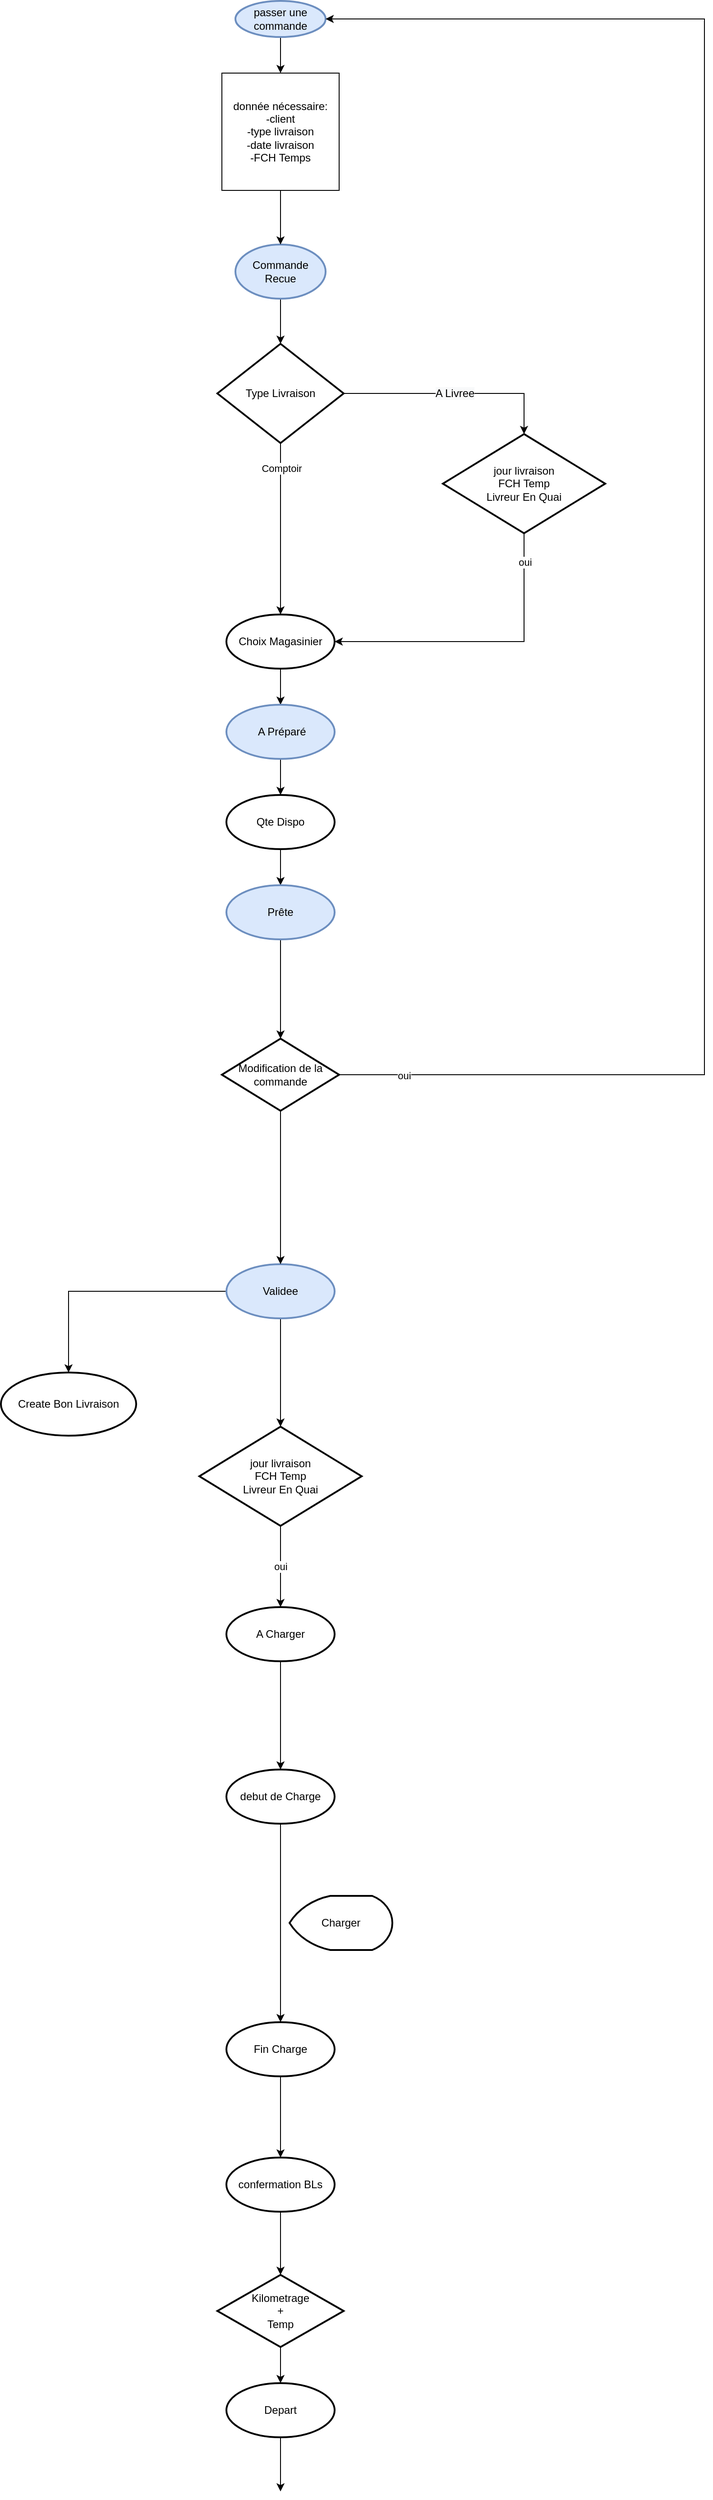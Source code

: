<mxfile version="16.4.11" type="github">
  <diagram id="C5RBs43oDa-KdzZeNtuy" name="Page-1">
    <mxGraphModel dx="1138" dy="731" grid="1" gridSize="10" guides="1" tooltips="1" connect="1" arrows="1" fold="1" page="1" pageScale="1" pageWidth="827" pageHeight="1169" math="0" shadow="0">
      <root>
        <mxCell id="WIyWlLk6GJQsqaUBKTNV-0" />
        <mxCell id="WIyWlLk6GJQsqaUBKTNV-1" parent="WIyWlLk6GJQsqaUBKTNV-0" />
        <mxCell id="6I1QFMfVsTtFcKt_bIl5-109" style="edgeStyle=orthogonalEdgeStyle;rounded=0;orthogonalLoop=1;jettySize=auto;html=1;entryX=0.5;entryY=0;entryDx=0;entryDy=0;" edge="1" parent="WIyWlLk6GJQsqaUBKTNV-1" source="6I1QFMfVsTtFcKt_bIl5-0" target="6I1QFMfVsTtFcKt_bIl5-108">
          <mxGeometry relative="1" as="geometry" />
        </mxCell>
        <mxCell id="6I1QFMfVsTtFcKt_bIl5-0" value="passer une commande" style="strokeWidth=2;html=1;shape=mxgraph.flowchart.start_1;whiteSpace=wrap;fillColor=#dae8fc;strokeColor=#6c8ebf;" vertex="1" parent="WIyWlLk6GJQsqaUBKTNV-1">
          <mxGeometry x="340" y="200" width="100" height="40" as="geometry" />
        </mxCell>
        <mxCell id="6I1QFMfVsTtFcKt_bIl5-13" value="" style="edgeStyle=orthogonalEdgeStyle;rounded=0;orthogonalLoop=1;jettySize=auto;html=1;" edge="1" parent="WIyWlLk6GJQsqaUBKTNV-1" source="6I1QFMfVsTtFcKt_bIl5-1" target="6I1QFMfVsTtFcKt_bIl5-12">
          <mxGeometry relative="1" as="geometry" />
        </mxCell>
        <mxCell id="6I1QFMfVsTtFcKt_bIl5-1" value="Commande Recue" style="strokeWidth=2;html=1;shape=mxgraph.flowchart.start_1;whiteSpace=wrap;fillColor=#dae8fc;strokeColor=#6c8ebf;" vertex="1" parent="WIyWlLk6GJQsqaUBKTNV-1">
          <mxGeometry x="340" y="470" width="100" height="60" as="geometry" />
        </mxCell>
        <mxCell id="6I1QFMfVsTtFcKt_bIl5-19" style="edgeStyle=orthogonalEdgeStyle;rounded=0;orthogonalLoop=1;jettySize=auto;html=1;entryX=1;entryY=0.5;entryDx=0;entryDy=0;" edge="1" parent="WIyWlLk6GJQsqaUBKTNV-1" source="6I1QFMfVsTtFcKt_bIl5-10" target="6I1QFMfVsTtFcKt_bIl5-16">
          <mxGeometry relative="1" as="geometry">
            <Array as="points">
              <mxPoint x="660" y="910" />
            </Array>
          </mxGeometry>
        </mxCell>
        <mxCell id="6I1QFMfVsTtFcKt_bIl5-20" value="oui" style="edgeLabel;html=1;align=center;verticalAlign=middle;resizable=0;points=[];" vertex="1" connectable="0" parent="6I1QFMfVsTtFcKt_bIl5-19">
          <mxGeometry x="-0.806" y="1" relative="1" as="geometry">
            <mxPoint as="offset" />
          </mxGeometry>
        </mxCell>
        <mxCell id="6I1QFMfVsTtFcKt_bIl5-10" value="jour livraison&lt;br&gt;FCH Temp&lt;br&gt;Livreur En Quai" style="rhombus;whiteSpace=wrap;html=1;strokeWidth=2;" vertex="1" parent="WIyWlLk6GJQsqaUBKTNV-1">
          <mxGeometry x="570" y="680" width="180" height="110" as="geometry" />
        </mxCell>
        <mxCell id="6I1QFMfVsTtFcKt_bIl5-14" value="&#xa;&#xa;&lt;span style=&quot;color: rgb(0, 0, 0); font-family: helvetica; font-size: 12px; font-style: normal; font-weight: 400; letter-spacing: normal; text-align: center; text-indent: 0px; text-transform: none; word-spacing: 0px; background-color: rgb(248, 249, 250); display: inline; float: none;&quot;&gt;A Livree&lt;/span&gt;&#xa;&#xa;" style="edgeStyle=orthogonalEdgeStyle;rounded=0;orthogonalLoop=1;jettySize=auto;html=1;entryX=0.5;entryY=0;entryDx=0;entryDy=0;" edge="1" parent="WIyWlLk6GJQsqaUBKTNV-1" source="6I1QFMfVsTtFcKt_bIl5-12" target="6I1QFMfVsTtFcKt_bIl5-10">
          <mxGeometry relative="1" as="geometry" />
        </mxCell>
        <mxCell id="6I1QFMfVsTtFcKt_bIl5-17" value="" style="edgeStyle=orthogonalEdgeStyle;rounded=0;orthogonalLoop=1;jettySize=auto;html=1;" edge="1" parent="WIyWlLk6GJQsqaUBKTNV-1" source="6I1QFMfVsTtFcKt_bIl5-12" target="6I1QFMfVsTtFcKt_bIl5-16">
          <mxGeometry relative="1" as="geometry" />
        </mxCell>
        <mxCell id="6I1QFMfVsTtFcKt_bIl5-18" value="Comptoir" style="edgeLabel;html=1;align=center;verticalAlign=middle;resizable=0;points=[];" vertex="1" connectable="0" parent="6I1QFMfVsTtFcKt_bIl5-17">
          <mxGeometry x="-0.705" y="1" relative="1" as="geometry">
            <mxPoint as="offset" />
          </mxGeometry>
        </mxCell>
        <mxCell id="6I1QFMfVsTtFcKt_bIl5-12" value="Type Livraison" style="rhombus;whiteSpace=wrap;html=1;strokeWidth=2;" vertex="1" parent="WIyWlLk6GJQsqaUBKTNV-1">
          <mxGeometry x="320" y="580" width="140" height="110" as="geometry" />
        </mxCell>
        <mxCell id="6I1QFMfVsTtFcKt_bIl5-102" value="" style="edgeStyle=orthogonalEdgeStyle;rounded=0;orthogonalLoop=1;jettySize=auto;html=1;" edge="1" parent="WIyWlLk6GJQsqaUBKTNV-1" source="6I1QFMfVsTtFcKt_bIl5-16" target="6I1QFMfVsTtFcKt_bIl5-101">
          <mxGeometry relative="1" as="geometry" />
        </mxCell>
        <mxCell id="6I1QFMfVsTtFcKt_bIl5-16" value="Choix Magasinier" style="ellipse;whiteSpace=wrap;html=1;strokeWidth=2;" vertex="1" parent="WIyWlLk6GJQsqaUBKTNV-1">
          <mxGeometry x="330" y="880" width="120" height="60" as="geometry" />
        </mxCell>
        <mxCell id="6I1QFMfVsTtFcKt_bIl5-26" value="" style="edgeStyle=orthogonalEdgeStyle;rounded=0;orthogonalLoop=1;jettySize=auto;html=1;" edge="1" parent="WIyWlLk6GJQsqaUBKTNV-1" source="6I1QFMfVsTtFcKt_bIl5-21" target="6I1QFMfVsTtFcKt_bIl5-25">
          <mxGeometry relative="1" as="geometry" />
        </mxCell>
        <mxCell id="6I1QFMfVsTtFcKt_bIl5-21" value="Qte Dispo" style="ellipse;whiteSpace=wrap;html=1;strokeWidth=2;" vertex="1" parent="WIyWlLk6GJQsqaUBKTNV-1">
          <mxGeometry x="330" y="1080" width="120" height="60" as="geometry" />
        </mxCell>
        <mxCell id="6I1QFMfVsTtFcKt_bIl5-43" value="" style="edgeStyle=orthogonalEdgeStyle;rounded=0;orthogonalLoop=1;jettySize=auto;html=1;" edge="1" parent="WIyWlLk6GJQsqaUBKTNV-1" source="6I1QFMfVsTtFcKt_bIl5-25" target="6I1QFMfVsTtFcKt_bIl5-42">
          <mxGeometry relative="1" as="geometry">
            <Array as="points">
              <mxPoint x="390" y="1340" />
            </Array>
          </mxGeometry>
        </mxCell>
        <mxCell id="6I1QFMfVsTtFcKt_bIl5-25" value="Prête" style="ellipse;whiteSpace=wrap;html=1;strokeWidth=2;fillColor=#dae8fc;strokeColor=#6c8ebf;" vertex="1" parent="WIyWlLk6GJQsqaUBKTNV-1">
          <mxGeometry x="330" y="1180" width="120" height="60" as="geometry" />
        </mxCell>
        <mxCell id="6I1QFMfVsTtFcKt_bIl5-37" value="" style="edgeStyle=orthogonalEdgeStyle;rounded=0;orthogonalLoop=1;jettySize=auto;html=1;exitX=0.5;exitY=1;exitDx=0;exitDy=0;entryX=0.5;entryY=0;entryDx=0;entryDy=0;" edge="1" parent="WIyWlLk6GJQsqaUBKTNV-1" source="6I1QFMfVsTtFcKt_bIl5-28" target="6I1QFMfVsTtFcKt_bIl5-32">
          <mxGeometry relative="1" as="geometry">
            <mxPoint x="1060" y="1340" as="sourcePoint" />
            <Array as="points">
              <mxPoint x="390" y="1760" />
              <mxPoint x="390" y="1760" />
            </Array>
          </mxGeometry>
        </mxCell>
        <mxCell id="6I1QFMfVsTtFcKt_bIl5-104" style="edgeStyle=orthogonalEdgeStyle;rounded=0;orthogonalLoop=1;jettySize=auto;html=1;entryX=0.5;entryY=0;entryDx=0;entryDy=0;" edge="1" parent="WIyWlLk6GJQsqaUBKTNV-1" source="6I1QFMfVsTtFcKt_bIl5-28" target="6I1QFMfVsTtFcKt_bIl5-38">
          <mxGeometry relative="1" as="geometry" />
        </mxCell>
        <mxCell id="6I1QFMfVsTtFcKt_bIl5-28" value="Validee" style="ellipse;whiteSpace=wrap;html=1;strokeWidth=2;fillColor=#dae8fc;strokeColor=#6c8ebf;" vertex="1" parent="WIyWlLk6GJQsqaUBKTNV-1">
          <mxGeometry x="330" y="1600" width="120" height="60" as="geometry" />
        </mxCell>
        <mxCell id="6I1QFMfVsTtFcKt_bIl5-36" value="oui" style="edgeStyle=orthogonalEdgeStyle;rounded=0;orthogonalLoop=1;jettySize=auto;html=1;" edge="1" parent="WIyWlLk6GJQsqaUBKTNV-1" source="6I1QFMfVsTtFcKt_bIl5-32" target="6I1QFMfVsTtFcKt_bIl5-35">
          <mxGeometry relative="1" as="geometry" />
        </mxCell>
        <mxCell id="6I1QFMfVsTtFcKt_bIl5-32" value="jour livraison&lt;br&gt;FCH Temp&lt;br&gt;Livreur En Quai" style="rhombus;whiteSpace=wrap;html=1;strokeWidth=2;" vertex="1" parent="WIyWlLk6GJQsqaUBKTNV-1">
          <mxGeometry x="300" y="1780" width="180" height="110" as="geometry" />
        </mxCell>
        <mxCell id="6I1QFMfVsTtFcKt_bIl5-48" value="" style="edgeStyle=orthogonalEdgeStyle;rounded=0;orthogonalLoop=1;jettySize=auto;html=1;" edge="1" parent="WIyWlLk6GJQsqaUBKTNV-1" source="6I1QFMfVsTtFcKt_bIl5-35" target="6I1QFMfVsTtFcKt_bIl5-47">
          <mxGeometry relative="1" as="geometry" />
        </mxCell>
        <mxCell id="6I1QFMfVsTtFcKt_bIl5-35" value="A Charger" style="ellipse;whiteSpace=wrap;html=1;strokeWidth=2;" vertex="1" parent="WIyWlLk6GJQsqaUBKTNV-1">
          <mxGeometry x="330" y="1980" width="120" height="60" as="geometry" />
        </mxCell>
        <mxCell id="6I1QFMfVsTtFcKt_bIl5-38" value="Create Bon Livraison" style="ellipse;whiteSpace=wrap;html=1;strokeWidth=2;" vertex="1" parent="WIyWlLk6GJQsqaUBKTNV-1">
          <mxGeometry x="80" y="1720" width="150" height="70" as="geometry" />
        </mxCell>
        <mxCell id="6I1QFMfVsTtFcKt_bIl5-44" style="edgeStyle=orthogonalEdgeStyle;rounded=0;orthogonalLoop=1;jettySize=auto;html=1;" edge="1" parent="WIyWlLk6GJQsqaUBKTNV-1" source="6I1QFMfVsTtFcKt_bIl5-42" target="6I1QFMfVsTtFcKt_bIl5-28">
          <mxGeometry relative="1" as="geometry" />
        </mxCell>
        <mxCell id="6I1QFMfVsTtFcKt_bIl5-45" style="edgeStyle=orthogonalEdgeStyle;rounded=0;orthogonalLoop=1;jettySize=auto;html=1;entryX=1;entryY=0.5;entryDx=0;entryDy=0;entryPerimeter=0;" edge="1" parent="WIyWlLk6GJQsqaUBKTNV-1" source="6I1QFMfVsTtFcKt_bIl5-42" target="6I1QFMfVsTtFcKt_bIl5-0">
          <mxGeometry relative="1" as="geometry">
            <Array as="points">
              <mxPoint x="860" y="1390" />
              <mxPoint x="860" y="220" />
            </Array>
          </mxGeometry>
        </mxCell>
        <mxCell id="6I1QFMfVsTtFcKt_bIl5-46" value="oui" style="edgeLabel;html=1;align=center;verticalAlign=middle;resizable=0;points=[];" vertex="1" connectable="0" parent="6I1QFMfVsTtFcKt_bIl5-45">
          <mxGeometry x="-0.928" y="-1" relative="1" as="geometry">
            <mxPoint as="offset" />
          </mxGeometry>
        </mxCell>
        <mxCell id="6I1QFMfVsTtFcKt_bIl5-42" value="Modification de la commande" style="rhombus;whiteSpace=wrap;html=1;strokeWidth=2;" vertex="1" parent="WIyWlLk6GJQsqaUBKTNV-1">
          <mxGeometry x="325" y="1350" width="130" height="80" as="geometry" />
        </mxCell>
        <mxCell id="6I1QFMfVsTtFcKt_bIl5-52" value="" style="edgeStyle=orthogonalEdgeStyle;rounded=0;orthogonalLoop=1;jettySize=auto;html=1;" edge="1" parent="WIyWlLk6GJQsqaUBKTNV-1" source="6I1QFMfVsTtFcKt_bIl5-47" target="6I1QFMfVsTtFcKt_bIl5-51">
          <mxGeometry relative="1" as="geometry">
            <Array as="points">
              <mxPoint x="390" y="2280" />
              <mxPoint x="390" y="2280" />
            </Array>
          </mxGeometry>
        </mxCell>
        <mxCell id="6I1QFMfVsTtFcKt_bIl5-47" value="debut de Charge" style="ellipse;whiteSpace=wrap;html=1;strokeWidth=2;" vertex="1" parent="WIyWlLk6GJQsqaUBKTNV-1">
          <mxGeometry x="330" y="2160" width="120" height="60" as="geometry" />
        </mxCell>
        <mxCell id="6I1QFMfVsTtFcKt_bIl5-54" value="" style="edgeStyle=orthogonalEdgeStyle;rounded=0;orthogonalLoop=1;jettySize=auto;html=1;" edge="1" parent="WIyWlLk6GJQsqaUBKTNV-1" source="6I1QFMfVsTtFcKt_bIl5-51" target="6I1QFMfVsTtFcKt_bIl5-53">
          <mxGeometry relative="1" as="geometry" />
        </mxCell>
        <mxCell id="6I1QFMfVsTtFcKt_bIl5-51" value="Fin Charge" style="ellipse;whiteSpace=wrap;html=1;strokeWidth=2;" vertex="1" parent="WIyWlLk6GJQsqaUBKTNV-1">
          <mxGeometry x="330" y="2440" width="120" height="60" as="geometry" />
        </mxCell>
        <mxCell id="6I1QFMfVsTtFcKt_bIl5-105" style="edgeStyle=orthogonalEdgeStyle;rounded=0;orthogonalLoop=1;jettySize=auto;html=1;entryX=0.5;entryY=0;entryDx=0;entryDy=0;" edge="1" parent="WIyWlLk6GJQsqaUBKTNV-1" source="6I1QFMfVsTtFcKt_bIl5-53" target="6I1QFMfVsTtFcKt_bIl5-60">
          <mxGeometry relative="1" as="geometry" />
        </mxCell>
        <mxCell id="6I1QFMfVsTtFcKt_bIl5-53" value="confermation BLs" style="ellipse;whiteSpace=wrap;html=1;strokeWidth=2;" vertex="1" parent="WIyWlLk6GJQsqaUBKTNV-1">
          <mxGeometry x="330" y="2590" width="120" height="60" as="geometry" />
        </mxCell>
        <mxCell id="6I1QFMfVsTtFcKt_bIl5-71" value="" style="edgeStyle=orthogonalEdgeStyle;rounded=0;orthogonalLoop=1;jettySize=auto;html=1;" edge="1" parent="WIyWlLk6GJQsqaUBKTNV-1" source="6I1QFMfVsTtFcKt_bIl5-55">
          <mxGeometry relative="1" as="geometry">
            <mxPoint x="390" y="2960" as="targetPoint" />
          </mxGeometry>
        </mxCell>
        <mxCell id="6I1QFMfVsTtFcKt_bIl5-55" value="Depart" style="ellipse;whiteSpace=wrap;html=1;strokeWidth=2;" vertex="1" parent="WIyWlLk6GJQsqaUBKTNV-1">
          <mxGeometry x="330" y="2840" width="120" height="60" as="geometry" />
        </mxCell>
        <mxCell id="6I1QFMfVsTtFcKt_bIl5-62" style="edgeStyle=orthogonalEdgeStyle;rounded=0;orthogonalLoop=1;jettySize=auto;html=1;" edge="1" parent="WIyWlLk6GJQsqaUBKTNV-1" source="6I1QFMfVsTtFcKt_bIl5-60" target="6I1QFMfVsTtFcKt_bIl5-55">
          <mxGeometry relative="1" as="geometry" />
        </mxCell>
        <mxCell id="6I1QFMfVsTtFcKt_bIl5-60" value="Kilometrage&lt;br&gt;+&lt;br&gt;Temp" style="rhombus;whiteSpace=wrap;html=1;strokeWidth=2;" vertex="1" parent="WIyWlLk6GJQsqaUBKTNV-1">
          <mxGeometry x="320" y="2720" width="140" height="80" as="geometry" />
        </mxCell>
        <mxCell id="6I1QFMfVsTtFcKt_bIl5-103" style="edgeStyle=orthogonalEdgeStyle;rounded=0;orthogonalLoop=1;jettySize=auto;html=1;entryX=0.5;entryY=0;entryDx=0;entryDy=0;" edge="1" parent="WIyWlLk6GJQsqaUBKTNV-1" source="6I1QFMfVsTtFcKt_bIl5-101" target="6I1QFMfVsTtFcKt_bIl5-21">
          <mxGeometry relative="1" as="geometry" />
        </mxCell>
        <mxCell id="6I1QFMfVsTtFcKt_bIl5-101" value="&amp;nbsp;A Préparé" style="ellipse;whiteSpace=wrap;html=1;strokeWidth=2;fillColor=#dae8fc;strokeColor=#6c8ebf;" vertex="1" parent="WIyWlLk6GJQsqaUBKTNV-1">
          <mxGeometry x="330" y="980" width="120" height="60" as="geometry" />
        </mxCell>
        <mxCell id="6I1QFMfVsTtFcKt_bIl5-106" value="Charger" style="strokeWidth=2;html=1;shape=mxgraph.flowchart.display;whiteSpace=wrap;" vertex="1" parent="WIyWlLk6GJQsqaUBKTNV-1">
          <mxGeometry x="400" y="2300" width="114" height="60" as="geometry" />
        </mxCell>
        <mxCell id="6I1QFMfVsTtFcKt_bIl5-110" style="edgeStyle=orthogonalEdgeStyle;rounded=0;orthogonalLoop=1;jettySize=auto;html=1;entryX=0.5;entryY=0;entryDx=0;entryDy=0;entryPerimeter=0;" edge="1" parent="WIyWlLk6GJQsqaUBKTNV-1" source="6I1QFMfVsTtFcKt_bIl5-108" target="6I1QFMfVsTtFcKt_bIl5-1">
          <mxGeometry relative="1" as="geometry" />
        </mxCell>
        <mxCell id="6I1QFMfVsTtFcKt_bIl5-108" value="donnée nécessaire:&lt;br&gt;-client&lt;br&gt;-type livraison&lt;br&gt;-date livraison&lt;br&gt;-FCH Temps&lt;br&gt;" style="whiteSpace=wrap;html=1;aspect=fixed;" vertex="1" parent="WIyWlLk6GJQsqaUBKTNV-1">
          <mxGeometry x="325" y="280" width="130" height="130" as="geometry" />
        </mxCell>
      </root>
    </mxGraphModel>
  </diagram>
</mxfile>
